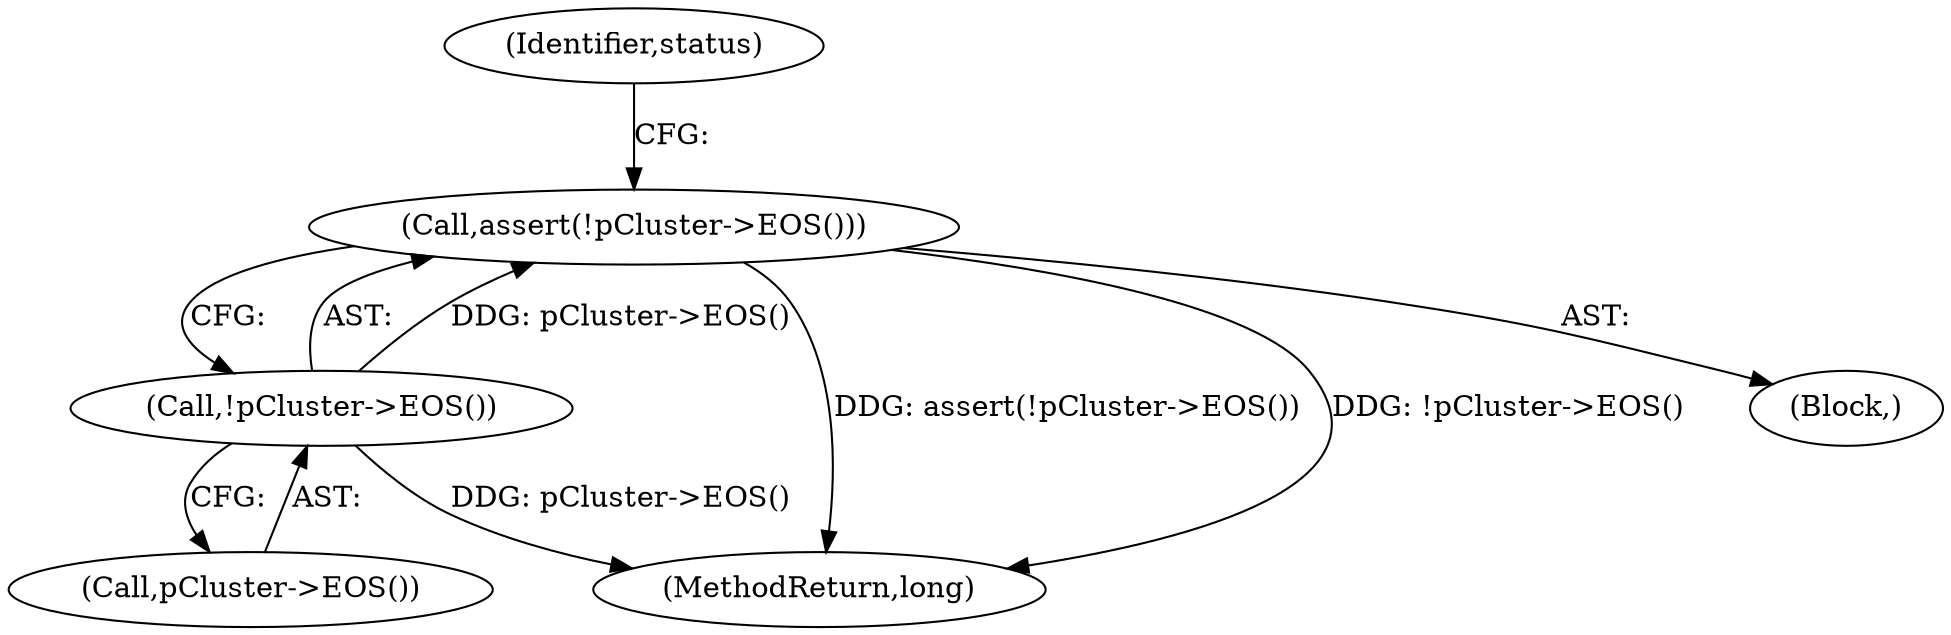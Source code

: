 digraph "1_Android_04839626ed859623901ebd3a5fd483982186b59d_106@API" {
"1000145" [label="(Call,assert(!pCluster->EOS()))"];
"1000146" [label="(Call,!pCluster->EOS())"];
"1000255" [label="(MethodReturn,long)"];
"1000146" [label="(Call,!pCluster->EOS())"];
"1000145" [label="(Call,assert(!pCluster->EOS()))"];
"1000150" [label="(Identifier,status)"];
"1000147" [label="(Call,pCluster->EOS())"];
"1000110" [label="(Block,)"];
"1000145" -> "1000110"  [label="AST: "];
"1000145" -> "1000146"  [label="CFG: "];
"1000146" -> "1000145"  [label="AST: "];
"1000150" -> "1000145"  [label="CFG: "];
"1000145" -> "1000255"  [label="DDG: assert(!pCluster->EOS())"];
"1000145" -> "1000255"  [label="DDG: !pCluster->EOS()"];
"1000146" -> "1000145"  [label="DDG: pCluster->EOS()"];
"1000146" -> "1000147"  [label="CFG: "];
"1000147" -> "1000146"  [label="AST: "];
"1000146" -> "1000255"  [label="DDG: pCluster->EOS()"];
}
